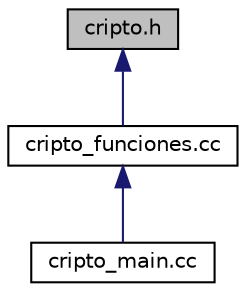 digraph "cripto.h"
{
  edge [fontname="Helvetica",fontsize="10",labelfontname="Helvetica",labelfontsize="10"];
  node [fontname="Helvetica",fontsize="10",shape=record];
  Node2 [label="cripto.h",height=0.2,width=0.4,color="black", fillcolor="grey75", style="filled", fontcolor="black"];
  Node2 -> Node3 [dir="back",color="midnightblue",fontsize="10",style="solid"];
  Node3 [label="cripto_funciones.cc",height=0.2,width=0.4,color="black", fillcolor="white", style="filled",URL="$cripto__funciones_8cc.html",tooltip="En este apartado encontrará las funciones que ponen en marcha el programa, asi como algunos comentari..."];
  Node3 -> Node4 [dir="back",color="midnightblue",fontsize="10",style="solid"];
  Node4 [label="cripto_main.cc",height=0.2,width=0.4,color="black", fillcolor="white", style="filled",URL="$cripto__main_8cc.html",tooltip="El programa al introducirle un fichero de texto, se encargará de encriptarlo o desencriptarlo en base..."];
}
